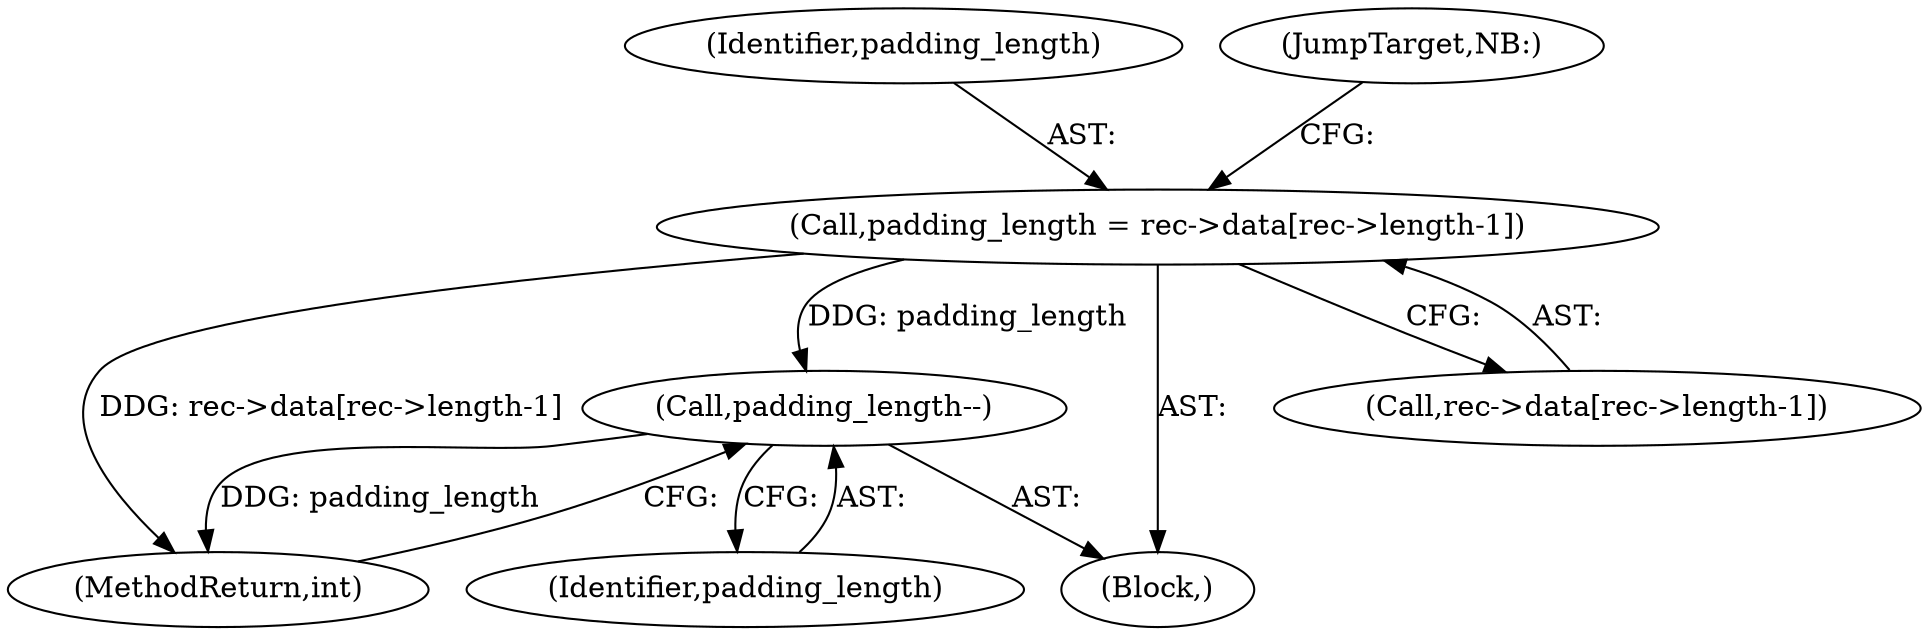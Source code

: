 digraph "0_openssl_125093b59f3c2a2d33785b5563d929d0472f1721_0@array" {
"1000164" [label="(Call,padding_length = rec->data[rec->length-1])"];
"1000176" [label="(Call,padding_length--)"];
"1000166" [label="(Call,rec->data[rec->length-1])"];
"1000165" [label="(Identifier,padding_length)"];
"1000178" [label="(MethodReturn,int)"];
"1000177" [label="(Identifier,padding_length)"];
"1000108" [label="(Block,)"];
"1000175" [label="(JumpTarget,NB:)"];
"1000176" [label="(Call,padding_length--)"];
"1000164" [label="(Call,padding_length = rec->data[rec->length-1])"];
"1000164" -> "1000108"  [label="AST: "];
"1000164" -> "1000166"  [label="CFG: "];
"1000165" -> "1000164"  [label="AST: "];
"1000166" -> "1000164"  [label="AST: "];
"1000175" -> "1000164"  [label="CFG: "];
"1000164" -> "1000178"  [label="DDG: rec->data[rec->length-1]"];
"1000164" -> "1000176"  [label="DDG: padding_length"];
"1000176" -> "1000108"  [label="AST: "];
"1000176" -> "1000177"  [label="CFG: "];
"1000177" -> "1000176"  [label="AST: "];
"1000178" -> "1000176"  [label="CFG: "];
"1000176" -> "1000178"  [label="DDG: padding_length"];
}
